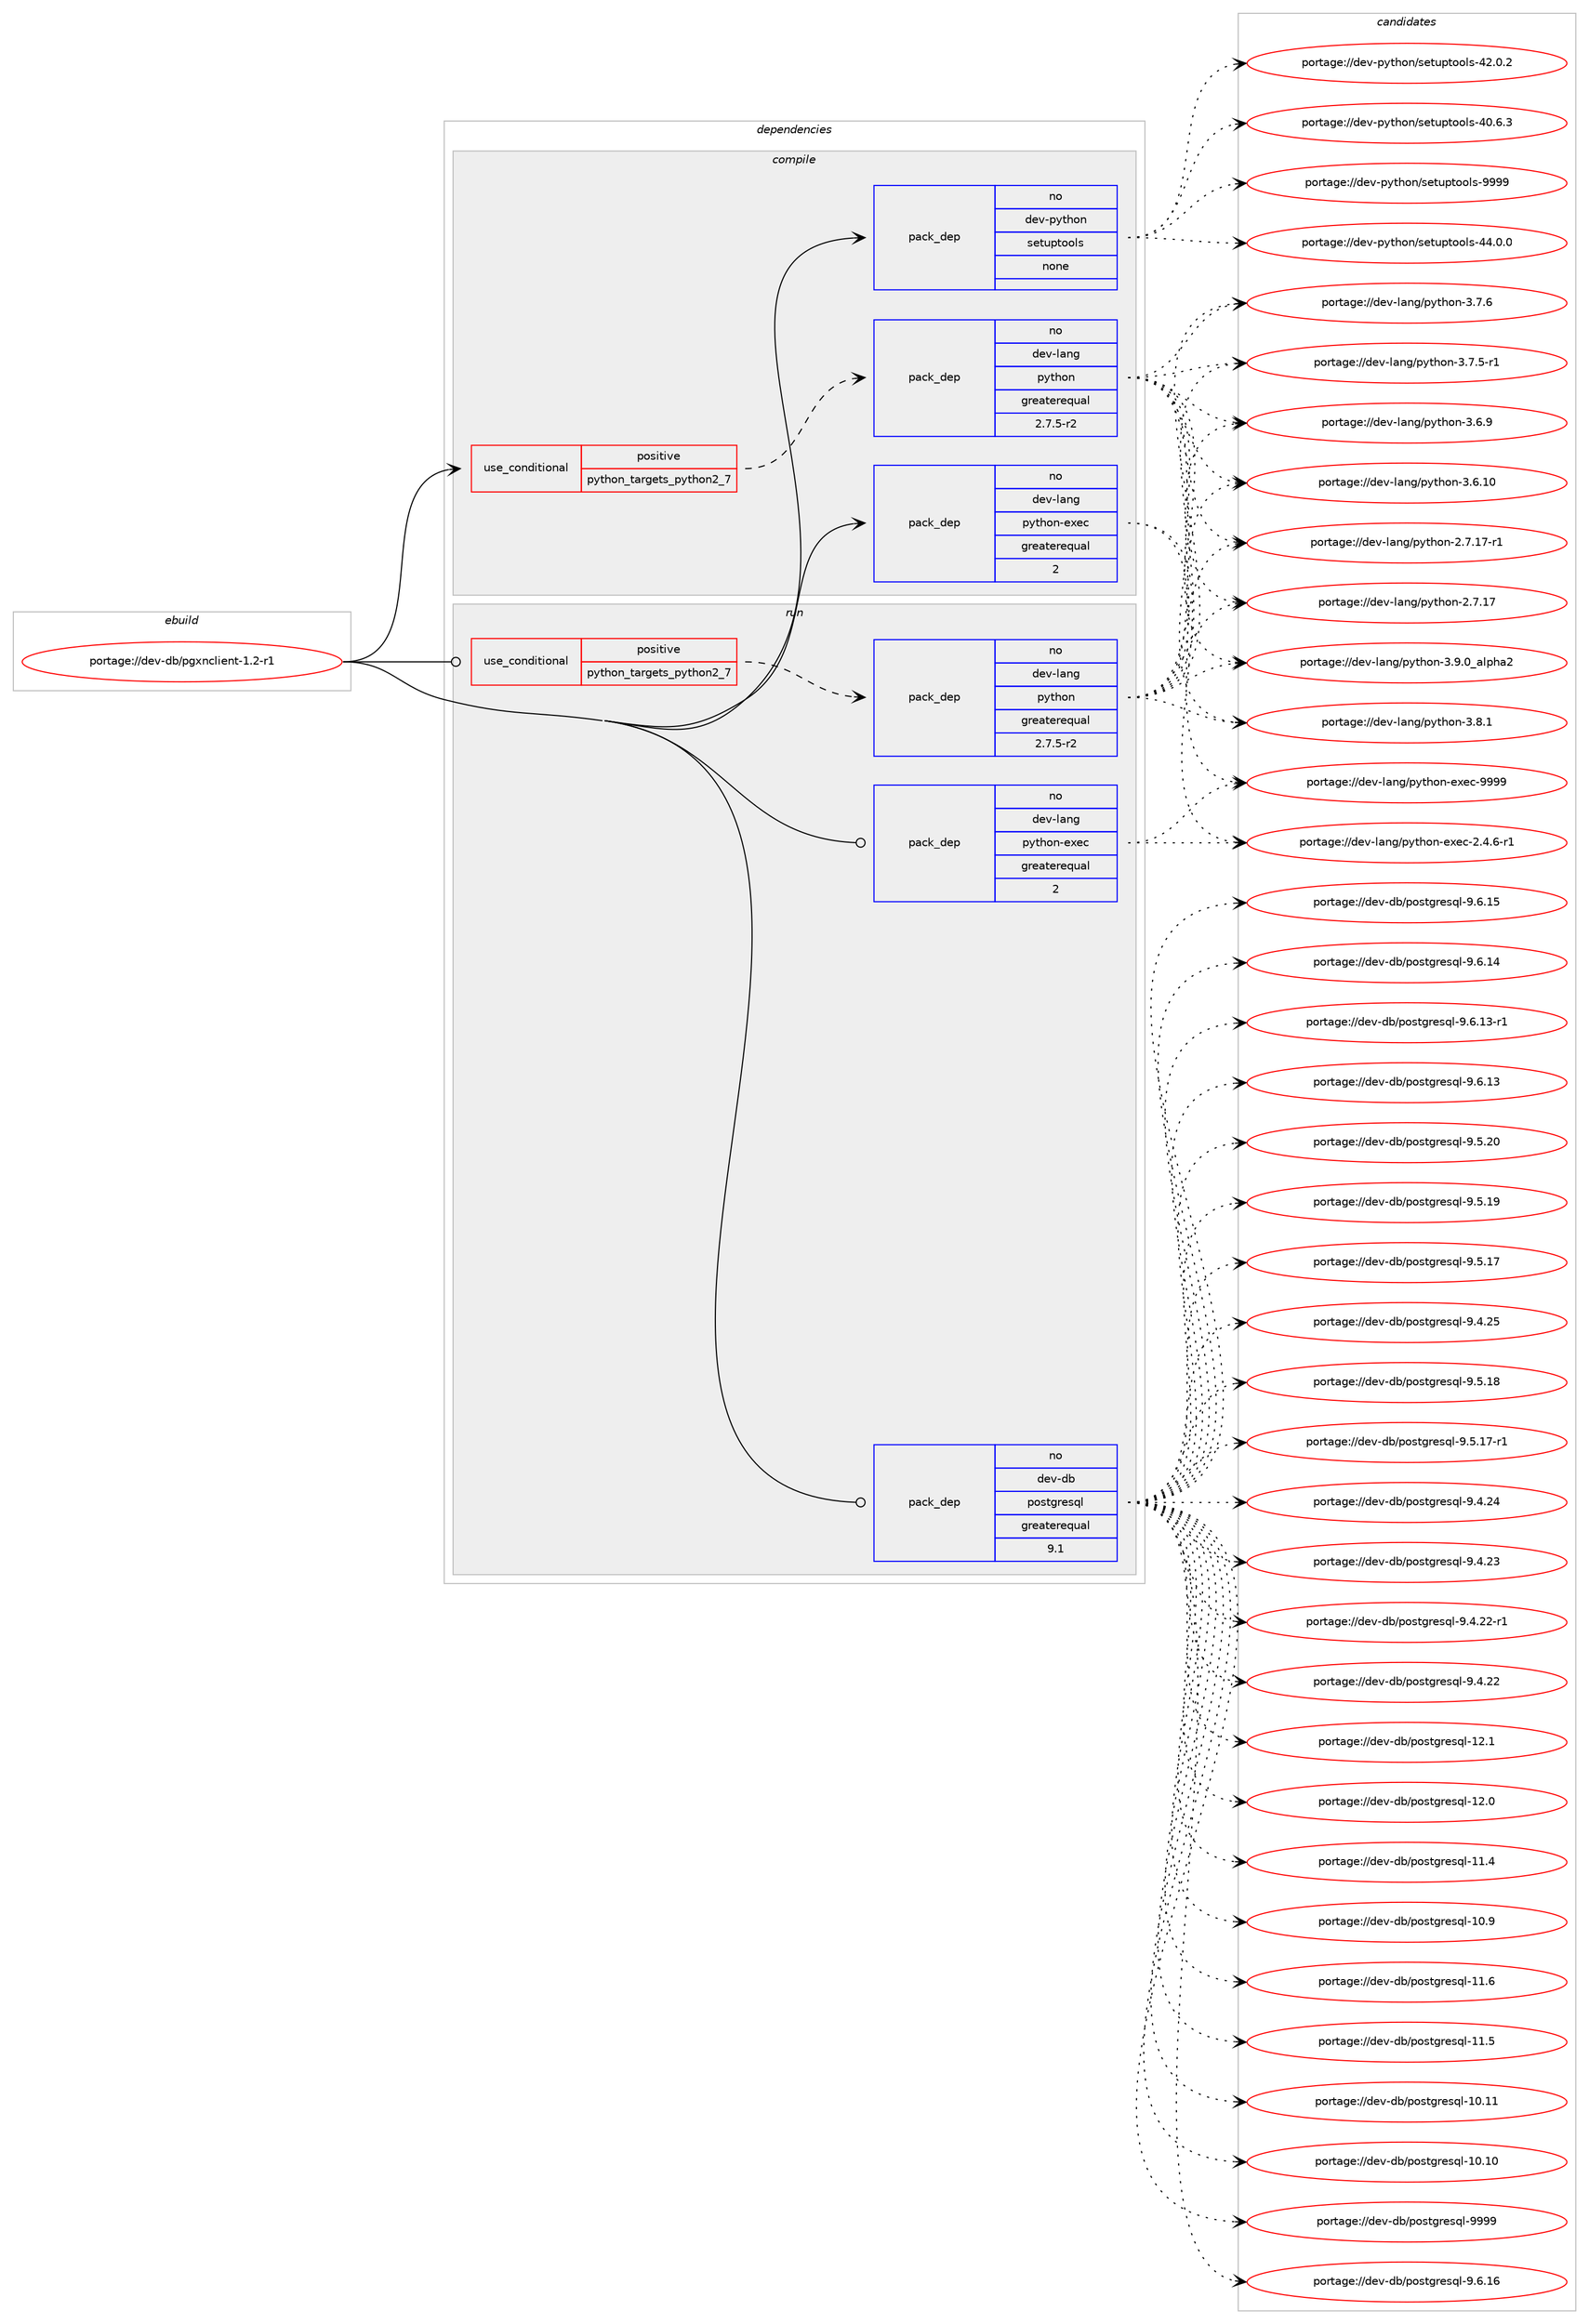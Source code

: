digraph prolog {

# *************
# Graph options
# *************

newrank=true;
concentrate=true;
compound=true;
graph [rankdir=LR,fontname=Helvetica,fontsize=10,ranksep=1.5];#, ranksep=2.5, nodesep=0.2];
edge  [arrowhead=vee];
node  [fontname=Helvetica,fontsize=10];

# **********
# The ebuild
# **********

subgraph cluster_leftcol {
color=gray;
label=<<i>ebuild</i>>;
id [label="portage://dev-db/pgxnclient-1.2-r1", color=red, width=4, href="../dev-db/pgxnclient-1.2-r1.svg"];
}

# ****************
# The dependencies
# ****************

subgraph cluster_midcol {
color=gray;
label=<<i>dependencies</i>>;
subgraph cluster_compile {
fillcolor="#eeeeee";
style=filled;
label=<<i>compile</i>>;
subgraph cond137478 {
dependency580400 [label=<<TABLE BORDER="0" CELLBORDER="1" CELLSPACING="0" CELLPADDING="4"><TR><TD ROWSPAN="3" CELLPADDING="10">use_conditional</TD></TR><TR><TD>positive</TD></TR><TR><TD>python_targets_python2_7</TD></TR></TABLE>>, shape=none, color=red];
subgraph pack435712 {
dependency580401 [label=<<TABLE BORDER="0" CELLBORDER="1" CELLSPACING="0" CELLPADDING="4" WIDTH="220"><TR><TD ROWSPAN="6" CELLPADDING="30">pack_dep</TD></TR><TR><TD WIDTH="110">no</TD></TR><TR><TD>dev-lang</TD></TR><TR><TD>python</TD></TR><TR><TD>greaterequal</TD></TR><TR><TD>2.7.5-r2</TD></TR></TABLE>>, shape=none, color=blue];
}
dependency580400:e -> dependency580401:w [weight=20,style="dashed",arrowhead="vee"];
}
id:e -> dependency580400:w [weight=20,style="solid",arrowhead="vee"];
subgraph pack435713 {
dependency580402 [label=<<TABLE BORDER="0" CELLBORDER="1" CELLSPACING="0" CELLPADDING="4" WIDTH="220"><TR><TD ROWSPAN="6" CELLPADDING="30">pack_dep</TD></TR><TR><TD WIDTH="110">no</TD></TR><TR><TD>dev-lang</TD></TR><TR><TD>python-exec</TD></TR><TR><TD>greaterequal</TD></TR><TR><TD>2</TD></TR></TABLE>>, shape=none, color=blue];
}
id:e -> dependency580402:w [weight=20,style="solid",arrowhead="vee"];
subgraph pack435714 {
dependency580403 [label=<<TABLE BORDER="0" CELLBORDER="1" CELLSPACING="0" CELLPADDING="4" WIDTH="220"><TR><TD ROWSPAN="6" CELLPADDING="30">pack_dep</TD></TR><TR><TD WIDTH="110">no</TD></TR><TR><TD>dev-python</TD></TR><TR><TD>setuptools</TD></TR><TR><TD>none</TD></TR><TR><TD></TD></TR></TABLE>>, shape=none, color=blue];
}
id:e -> dependency580403:w [weight=20,style="solid",arrowhead="vee"];
}
subgraph cluster_compileandrun {
fillcolor="#eeeeee";
style=filled;
label=<<i>compile and run</i>>;
}
subgraph cluster_run {
fillcolor="#eeeeee";
style=filled;
label=<<i>run</i>>;
subgraph cond137479 {
dependency580404 [label=<<TABLE BORDER="0" CELLBORDER="1" CELLSPACING="0" CELLPADDING="4"><TR><TD ROWSPAN="3" CELLPADDING="10">use_conditional</TD></TR><TR><TD>positive</TD></TR><TR><TD>python_targets_python2_7</TD></TR></TABLE>>, shape=none, color=red];
subgraph pack435715 {
dependency580405 [label=<<TABLE BORDER="0" CELLBORDER="1" CELLSPACING="0" CELLPADDING="4" WIDTH="220"><TR><TD ROWSPAN="6" CELLPADDING="30">pack_dep</TD></TR><TR><TD WIDTH="110">no</TD></TR><TR><TD>dev-lang</TD></TR><TR><TD>python</TD></TR><TR><TD>greaterequal</TD></TR><TR><TD>2.7.5-r2</TD></TR></TABLE>>, shape=none, color=blue];
}
dependency580404:e -> dependency580405:w [weight=20,style="dashed",arrowhead="vee"];
}
id:e -> dependency580404:w [weight=20,style="solid",arrowhead="odot"];
subgraph pack435716 {
dependency580406 [label=<<TABLE BORDER="0" CELLBORDER="1" CELLSPACING="0" CELLPADDING="4" WIDTH="220"><TR><TD ROWSPAN="6" CELLPADDING="30">pack_dep</TD></TR><TR><TD WIDTH="110">no</TD></TR><TR><TD>dev-db</TD></TR><TR><TD>postgresql</TD></TR><TR><TD>greaterequal</TD></TR><TR><TD>9.1</TD></TR></TABLE>>, shape=none, color=blue];
}
id:e -> dependency580406:w [weight=20,style="solid",arrowhead="odot"];
subgraph pack435717 {
dependency580407 [label=<<TABLE BORDER="0" CELLBORDER="1" CELLSPACING="0" CELLPADDING="4" WIDTH="220"><TR><TD ROWSPAN="6" CELLPADDING="30">pack_dep</TD></TR><TR><TD WIDTH="110">no</TD></TR><TR><TD>dev-lang</TD></TR><TR><TD>python-exec</TD></TR><TR><TD>greaterequal</TD></TR><TR><TD>2</TD></TR></TABLE>>, shape=none, color=blue];
}
id:e -> dependency580407:w [weight=20,style="solid",arrowhead="odot"];
}
}

# **************
# The candidates
# **************

subgraph cluster_choices {
rank=same;
color=gray;
label=<<i>candidates</i>>;

subgraph choice435712 {
color=black;
nodesep=1;
choice10010111845108971101034711212111610411111045514657464895971081121049750 [label="portage://dev-lang/python-3.9.0_alpha2", color=red, width=4,href="../dev-lang/python-3.9.0_alpha2.svg"];
choice100101118451089711010347112121116104111110455146564649 [label="portage://dev-lang/python-3.8.1", color=red, width=4,href="../dev-lang/python-3.8.1.svg"];
choice100101118451089711010347112121116104111110455146554654 [label="portage://dev-lang/python-3.7.6", color=red, width=4,href="../dev-lang/python-3.7.6.svg"];
choice1001011184510897110103471121211161041111104551465546534511449 [label="portage://dev-lang/python-3.7.5-r1", color=red, width=4,href="../dev-lang/python-3.7.5-r1.svg"];
choice100101118451089711010347112121116104111110455146544657 [label="portage://dev-lang/python-3.6.9", color=red, width=4,href="../dev-lang/python-3.6.9.svg"];
choice10010111845108971101034711212111610411111045514654464948 [label="portage://dev-lang/python-3.6.10", color=red, width=4,href="../dev-lang/python-3.6.10.svg"];
choice100101118451089711010347112121116104111110455046554649554511449 [label="portage://dev-lang/python-2.7.17-r1", color=red, width=4,href="../dev-lang/python-2.7.17-r1.svg"];
choice10010111845108971101034711212111610411111045504655464955 [label="portage://dev-lang/python-2.7.17", color=red, width=4,href="../dev-lang/python-2.7.17.svg"];
dependency580401:e -> choice10010111845108971101034711212111610411111045514657464895971081121049750:w [style=dotted,weight="100"];
dependency580401:e -> choice100101118451089711010347112121116104111110455146564649:w [style=dotted,weight="100"];
dependency580401:e -> choice100101118451089711010347112121116104111110455146554654:w [style=dotted,weight="100"];
dependency580401:e -> choice1001011184510897110103471121211161041111104551465546534511449:w [style=dotted,weight="100"];
dependency580401:e -> choice100101118451089711010347112121116104111110455146544657:w [style=dotted,weight="100"];
dependency580401:e -> choice10010111845108971101034711212111610411111045514654464948:w [style=dotted,weight="100"];
dependency580401:e -> choice100101118451089711010347112121116104111110455046554649554511449:w [style=dotted,weight="100"];
dependency580401:e -> choice10010111845108971101034711212111610411111045504655464955:w [style=dotted,weight="100"];
}
subgraph choice435713 {
color=black;
nodesep=1;
choice10010111845108971101034711212111610411111045101120101994557575757 [label="portage://dev-lang/python-exec-9999", color=red, width=4,href="../dev-lang/python-exec-9999.svg"];
choice10010111845108971101034711212111610411111045101120101994550465246544511449 [label="portage://dev-lang/python-exec-2.4.6-r1", color=red, width=4,href="../dev-lang/python-exec-2.4.6-r1.svg"];
dependency580402:e -> choice10010111845108971101034711212111610411111045101120101994557575757:w [style=dotted,weight="100"];
dependency580402:e -> choice10010111845108971101034711212111610411111045101120101994550465246544511449:w [style=dotted,weight="100"];
}
subgraph choice435714 {
color=black;
nodesep=1;
choice10010111845112121116104111110471151011161171121161111111081154557575757 [label="portage://dev-python/setuptools-9999", color=red, width=4,href="../dev-python/setuptools-9999.svg"];
choice100101118451121211161041111104711510111611711211611111110811545525246484648 [label="portage://dev-python/setuptools-44.0.0", color=red, width=4,href="../dev-python/setuptools-44.0.0.svg"];
choice100101118451121211161041111104711510111611711211611111110811545525046484650 [label="portage://dev-python/setuptools-42.0.2", color=red, width=4,href="../dev-python/setuptools-42.0.2.svg"];
choice100101118451121211161041111104711510111611711211611111110811545524846544651 [label="portage://dev-python/setuptools-40.6.3", color=red, width=4,href="../dev-python/setuptools-40.6.3.svg"];
dependency580403:e -> choice10010111845112121116104111110471151011161171121161111111081154557575757:w [style=dotted,weight="100"];
dependency580403:e -> choice100101118451121211161041111104711510111611711211611111110811545525246484648:w [style=dotted,weight="100"];
dependency580403:e -> choice100101118451121211161041111104711510111611711211611111110811545525046484650:w [style=dotted,weight="100"];
dependency580403:e -> choice100101118451121211161041111104711510111611711211611111110811545524846544651:w [style=dotted,weight="100"];
}
subgraph choice435715 {
color=black;
nodesep=1;
choice10010111845108971101034711212111610411111045514657464895971081121049750 [label="portage://dev-lang/python-3.9.0_alpha2", color=red, width=4,href="../dev-lang/python-3.9.0_alpha2.svg"];
choice100101118451089711010347112121116104111110455146564649 [label="portage://dev-lang/python-3.8.1", color=red, width=4,href="../dev-lang/python-3.8.1.svg"];
choice100101118451089711010347112121116104111110455146554654 [label="portage://dev-lang/python-3.7.6", color=red, width=4,href="../dev-lang/python-3.7.6.svg"];
choice1001011184510897110103471121211161041111104551465546534511449 [label="portage://dev-lang/python-3.7.5-r1", color=red, width=4,href="../dev-lang/python-3.7.5-r1.svg"];
choice100101118451089711010347112121116104111110455146544657 [label="portage://dev-lang/python-3.6.9", color=red, width=4,href="../dev-lang/python-3.6.9.svg"];
choice10010111845108971101034711212111610411111045514654464948 [label="portage://dev-lang/python-3.6.10", color=red, width=4,href="../dev-lang/python-3.6.10.svg"];
choice100101118451089711010347112121116104111110455046554649554511449 [label="portage://dev-lang/python-2.7.17-r1", color=red, width=4,href="../dev-lang/python-2.7.17-r1.svg"];
choice10010111845108971101034711212111610411111045504655464955 [label="portage://dev-lang/python-2.7.17", color=red, width=4,href="../dev-lang/python-2.7.17.svg"];
dependency580405:e -> choice10010111845108971101034711212111610411111045514657464895971081121049750:w [style=dotted,weight="100"];
dependency580405:e -> choice100101118451089711010347112121116104111110455146564649:w [style=dotted,weight="100"];
dependency580405:e -> choice100101118451089711010347112121116104111110455146554654:w [style=dotted,weight="100"];
dependency580405:e -> choice1001011184510897110103471121211161041111104551465546534511449:w [style=dotted,weight="100"];
dependency580405:e -> choice100101118451089711010347112121116104111110455146544657:w [style=dotted,weight="100"];
dependency580405:e -> choice10010111845108971101034711212111610411111045514654464948:w [style=dotted,weight="100"];
dependency580405:e -> choice100101118451089711010347112121116104111110455046554649554511449:w [style=dotted,weight="100"];
dependency580405:e -> choice10010111845108971101034711212111610411111045504655464955:w [style=dotted,weight="100"];
}
subgraph choice435716 {
color=black;
nodesep=1;
choice1001011184510098471121111151161031141011151131084557575757 [label="portage://dev-db/postgresql-9999", color=red, width=4,href="../dev-db/postgresql-9999.svg"];
choice10010111845100984711211111511610311410111511310845574654464954 [label="portage://dev-db/postgresql-9.6.16", color=red, width=4,href="../dev-db/postgresql-9.6.16.svg"];
choice10010111845100984711211111511610311410111511310845574654464953 [label="portage://dev-db/postgresql-9.6.15", color=red, width=4,href="../dev-db/postgresql-9.6.15.svg"];
choice10010111845100984711211111511610311410111511310845574654464952 [label="portage://dev-db/postgresql-9.6.14", color=red, width=4,href="../dev-db/postgresql-9.6.14.svg"];
choice100101118451009847112111115116103114101115113108455746544649514511449 [label="portage://dev-db/postgresql-9.6.13-r1", color=red, width=4,href="../dev-db/postgresql-9.6.13-r1.svg"];
choice10010111845100984711211111511610311410111511310845574654464951 [label="portage://dev-db/postgresql-9.6.13", color=red, width=4,href="../dev-db/postgresql-9.6.13.svg"];
choice10010111845100984711211111511610311410111511310845574653465048 [label="portage://dev-db/postgresql-9.5.20", color=red, width=4,href="../dev-db/postgresql-9.5.20.svg"];
choice10010111845100984711211111511610311410111511310845574653464957 [label="portage://dev-db/postgresql-9.5.19", color=red, width=4,href="../dev-db/postgresql-9.5.19.svg"];
choice10010111845100984711211111511610311410111511310845574653464956 [label="portage://dev-db/postgresql-9.5.18", color=red, width=4,href="../dev-db/postgresql-9.5.18.svg"];
choice100101118451009847112111115116103114101115113108455746534649554511449 [label="portage://dev-db/postgresql-9.5.17-r1", color=red, width=4,href="../dev-db/postgresql-9.5.17-r1.svg"];
choice10010111845100984711211111511610311410111511310845574653464955 [label="portage://dev-db/postgresql-9.5.17", color=red, width=4,href="../dev-db/postgresql-9.5.17.svg"];
choice10010111845100984711211111511610311410111511310845574652465053 [label="portage://dev-db/postgresql-9.4.25", color=red, width=4,href="../dev-db/postgresql-9.4.25.svg"];
choice10010111845100984711211111511610311410111511310845574652465052 [label="portage://dev-db/postgresql-9.4.24", color=red, width=4,href="../dev-db/postgresql-9.4.24.svg"];
choice10010111845100984711211111511610311410111511310845574652465051 [label="portage://dev-db/postgresql-9.4.23", color=red, width=4,href="../dev-db/postgresql-9.4.23.svg"];
choice100101118451009847112111115116103114101115113108455746524650504511449 [label="portage://dev-db/postgresql-9.4.22-r1", color=red, width=4,href="../dev-db/postgresql-9.4.22-r1.svg"];
choice10010111845100984711211111511610311410111511310845574652465050 [label="portage://dev-db/postgresql-9.4.22", color=red, width=4,href="../dev-db/postgresql-9.4.22.svg"];
choice1001011184510098471121111151161031141011151131084549504649 [label="portage://dev-db/postgresql-12.1", color=red, width=4,href="../dev-db/postgresql-12.1.svg"];
choice1001011184510098471121111151161031141011151131084549504648 [label="portage://dev-db/postgresql-12.0", color=red, width=4,href="../dev-db/postgresql-12.0.svg"];
choice1001011184510098471121111151161031141011151131084549494654 [label="portage://dev-db/postgresql-11.6", color=red, width=4,href="../dev-db/postgresql-11.6.svg"];
choice1001011184510098471121111151161031141011151131084549494653 [label="portage://dev-db/postgresql-11.5", color=red, width=4,href="../dev-db/postgresql-11.5.svg"];
choice1001011184510098471121111151161031141011151131084549494652 [label="portage://dev-db/postgresql-11.4", color=red, width=4,href="../dev-db/postgresql-11.4.svg"];
choice1001011184510098471121111151161031141011151131084549484657 [label="portage://dev-db/postgresql-10.9", color=red, width=4,href="../dev-db/postgresql-10.9.svg"];
choice100101118451009847112111115116103114101115113108454948464949 [label="portage://dev-db/postgresql-10.11", color=red, width=4,href="../dev-db/postgresql-10.11.svg"];
choice100101118451009847112111115116103114101115113108454948464948 [label="portage://dev-db/postgresql-10.10", color=red, width=4,href="../dev-db/postgresql-10.10.svg"];
dependency580406:e -> choice1001011184510098471121111151161031141011151131084557575757:w [style=dotted,weight="100"];
dependency580406:e -> choice10010111845100984711211111511610311410111511310845574654464954:w [style=dotted,weight="100"];
dependency580406:e -> choice10010111845100984711211111511610311410111511310845574654464953:w [style=dotted,weight="100"];
dependency580406:e -> choice10010111845100984711211111511610311410111511310845574654464952:w [style=dotted,weight="100"];
dependency580406:e -> choice100101118451009847112111115116103114101115113108455746544649514511449:w [style=dotted,weight="100"];
dependency580406:e -> choice10010111845100984711211111511610311410111511310845574654464951:w [style=dotted,weight="100"];
dependency580406:e -> choice10010111845100984711211111511610311410111511310845574653465048:w [style=dotted,weight="100"];
dependency580406:e -> choice10010111845100984711211111511610311410111511310845574653464957:w [style=dotted,weight="100"];
dependency580406:e -> choice10010111845100984711211111511610311410111511310845574653464956:w [style=dotted,weight="100"];
dependency580406:e -> choice100101118451009847112111115116103114101115113108455746534649554511449:w [style=dotted,weight="100"];
dependency580406:e -> choice10010111845100984711211111511610311410111511310845574653464955:w [style=dotted,weight="100"];
dependency580406:e -> choice10010111845100984711211111511610311410111511310845574652465053:w [style=dotted,weight="100"];
dependency580406:e -> choice10010111845100984711211111511610311410111511310845574652465052:w [style=dotted,weight="100"];
dependency580406:e -> choice10010111845100984711211111511610311410111511310845574652465051:w [style=dotted,weight="100"];
dependency580406:e -> choice100101118451009847112111115116103114101115113108455746524650504511449:w [style=dotted,weight="100"];
dependency580406:e -> choice10010111845100984711211111511610311410111511310845574652465050:w [style=dotted,weight="100"];
dependency580406:e -> choice1001011184510098471121111151161031141011151131084549504649:w [style=dotted,weight="100"];
dependency580406:e -> choice1001011184510098471121111151161031141011151131084549504648:w [style=dotted,weight="100"];
dependency580406:e -> choice1001011184510098471121111151161031141011151131084549494654:w [style=dotted,weight="100"];
dependency580406:e -> choice1001011184510098471121111151161031141011151131084549494653:w [style=dotted,weight="100"];
dependency580406:e -> choice1001011184510098471121111151161031141011151131084549494652:w [style=dotted,weight="100"];
dependency580406:e -> choice1001011184510098471121111151161031141011151131084549484657:w [style=dotted,weight="100"];
dependency580406:e -> choice100101118451009847112111115116103114101115113108454948464949:w [style=dotted,weight="100"];
dependency580406:e -> choice100101118451009847112111115116103114101115113108454948464948:w [style=dotted,weight="100"];
}
subgraph choice435717 {
color=black;
nodesep=1;
choice10010111845108971101034711212111610411111045101120101994557575757 [label="portage://dev-lang/python-exec-9999", color=red, width=4,href="../dev-lang/python-exec-9999.svg"];
choice10010111845108971101034711212111610411111045101120101994550465246544511449 [label="portage://dev-lang/python-exec-2.4.6-r1", color=red, width=4,href="../dev-lang/python-exec-2.4.6-r1.svg"];
dependency580407:e -> choice10010111845108971101034711212111610411111045101120101994557575757:w [style=dotted,weight="100"];
dependency580407:e -> choice10010111845108971101034711212111610411111045101120101994550465246544511449:w [style=dotted,weight="100"];
}
}

}

